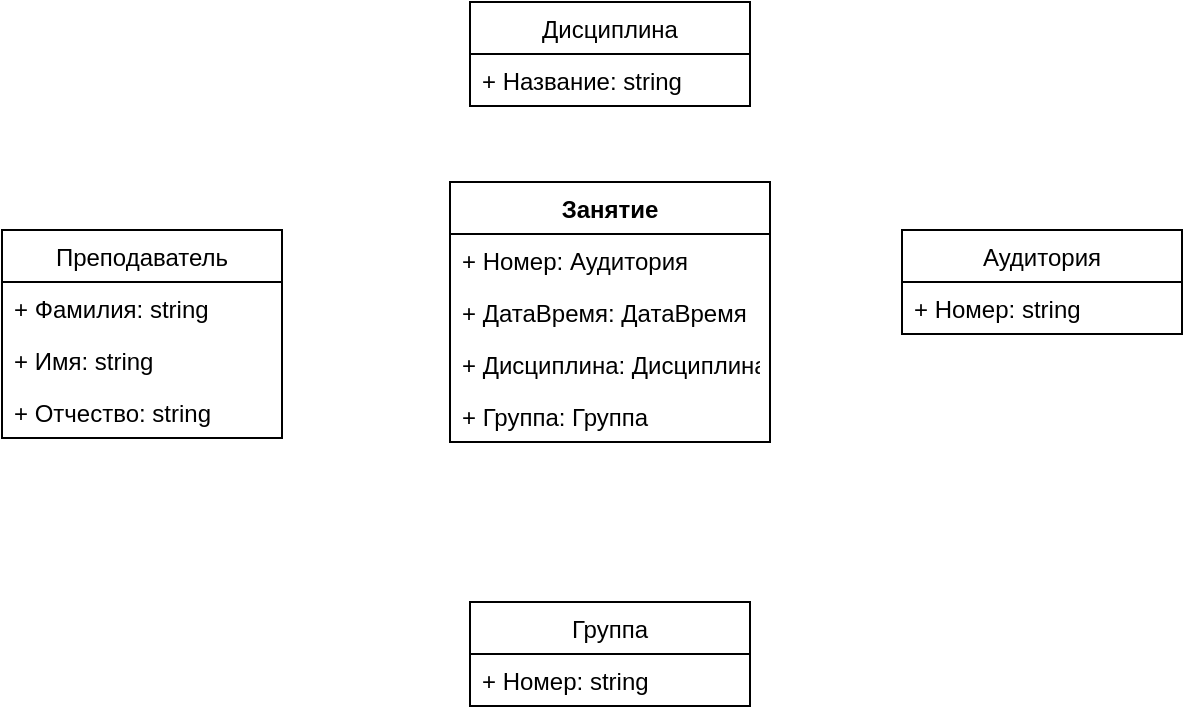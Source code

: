 <mxfile version="20.3.0" type="device"><diagram id="C5RBs43oDa-KdzZeNtuy" name="Page-1"><mxGraphModel dx="1422" dy="794" grid="1" gridSize="10" guides="1" tooltips="1" connect="1" arrows="1" fold="1" page="1" pageScale="1" pageWidth="827" pageHeight="1169" math="0" shadow="0"><root><mxCell id="WIyWlLk6GJQsqaUBKTNV-0"/><mxCell id="WIyWlLk6GJQsqaUBKTNV-1" parent="WIyWlLk6GJQsqaUBKTNV-0"/><mxCell id="K-hV0amV5YvSQVJW_2Nt-0" value="Преподаватель" style="swimlane;fontStyle=0;childLayout=stackLayout;horizontal=1;startSize=26;fillColor=none;horizontalStack=0;resizeParent=1;resizeParentMax=0;resizeLast=0;collapsible=1;marginBottom=0;" parent="WIyWlLk6GJQsqaUBKTNV-1" vertex="1"><mxGeometry x="110" y="224" width="140" height="104" as="geometry"/></mxCell><mxCell id="K-hV0amV5YvSQVJW_2Nt-1" value="+ Фамилия: string" style="text;strokeColor=none;fillColor=none;align=left;verticalAlign=top;spacingLeft=4;spacingRight=4;overflow=hidden;rotatable=0;points=[[0,0.5],[1,0.5]];portConstraint=eastwest;" parent="K-hV0amV5YvSQVJW_2Nt-0" vertex="1"><mxGeometry y="26" width="140" height="26" as="geometry"/></mxCell><mxCell id="K-hV0amV5YvSQVJW_2Nt-2" value="+ Имя: string" style="text;strokeColor=none;fillColor=none;align=left;verticalAlign=top;spacingLeft=4;spacingRight=4;overflow=hidden;rotatable=0;points=[[0,0.5],[1,0.5]];portConstraint=eastwest;" parent="K-hV0amV5YvSQVJW_2Nt-0" vertex="1"><mxGeometry y="52" width="140" height="26" as="geometry"/></mxCell><mxCell id="K-hV0amV5YvSQVJW_2Nt-3" value="+ Отчество: string" style="text;strokeColor=none;fillColor=none;align=left;verticalAlign=top;spacingLeft=4;spacingRight=4;overflow=hidden;rotatable=0;points=[[0,0.5],[1,0.5]];portConstraint=eastwest;" parent="K-hV0amV5YvSQVJW_2Nt-0" vertex="1"><mxGeometry y="78" width="140" height="26" as="geometry"/></mxCell><mxCell id="K-hV0amV5YvSQVJW_2Nt-4" value="Группа" style="swimlane;fontStyle=0;childLayout=stackLayout;horizontal=1;startSize=26;fillColor=none;horizontalStack=0;resizeParent=1;resizeParentMax=0;resizeLast=0;collapsible=1;marginBottom=0;" parent="WIyWlLk6GJQsqaUBKTNV-1" vertex="1"><mxGeometry x="344" y="410" width="140" height="52" as="geometry"/></mxCell><mxCell id="K-hV0amV5YvSQVJW_2Nt-5" value="+ Номер: string" style="text;strokeColor=none;fillColor=none;align=left;verticalAlign=top;spacingLeft=4;spacingRight=4;overflow=hidden;rotatable=0;points=[[0,0.5],[1,0.5]];portConstraint=eastwest;" parent="K-hV0amV5YvSQVJW_2Nt-4" vertex="1"><mxGeometry y="26" width="140" height="26" as="geometry"/></mxCell><mxCell id="K-hV0amV5YvSQVJW_2Nt-8" value="Дисциплина" style="swimlane;fontStyle=0;childLayout=stackLayout;horizontal=1;startSize=26;fillColor=none;horizontalStack=0;resizeParent=1;resizeParentMax=0;resizeLast=0;collapsible=1;marginBottom=0;" parent="WIyWlLk6GJQsqaUBKTNV-1" vertex="1"><mxGeometry x="344" y="110" width="140" height="52" as="geometry"/></mxCell><mxCell id="K-hV0amV5YvSQVJW_2Nt-9" value="+ Название: string" style="text;strokeColor=none;fillColor=none;align=left;verticalAlign=top;spacingLeft=4;spacingRight=4;overflow=hidden;rotatable=0;points=[[0,0.5],[1,0.5]];portConstraint=eastwest;" parent="K-hV0amV5YvSQVJW_2Nt-8" vertex="1"><mxGeometry y="26" width="140" height="26" as="geometry"/></mxCell><mxCell id="K-hV0amV5YvSQVJW_2Nt-12" value="Аудитория" style="swimlane;fontStyle=0;childLayout=stackLayout;horizontal=1;startSize=26;fillColor=none;horizontalStack=0;resizeParent=1;resizeParentMax=0;resizeLast=0;collapsible=1;marginBottom=0;" parent="WIyWlLk6GJQsqaUBKTNV-1" vertex="1"><mxGeometry x="560" y="224" width="140" height="52" as="geometry"/></mxCell><mxCell id="K-hV0amV5YvSQVJW_2Nt-13" value="+ Номер: string" style="text;strokeColor=none;fillColor=none;align=left;verticalAlign=top;spacingLeft=4;spacingRight=4;overflow=hidden;rotatable=0;points=[[0,0.5],[1,0.5]];portConstraint=eastwest;" parent="K-hV0amV5YvSQVJW_2Nt-12" vertex="1"><mxGeometry y="26" width="140" height="26" as="geometry"/></mxCell><mxCell id="K-hV0amV5YvSQVJW_2Nt-21" value="Занятие" style="swimlane;fontStyle=1;align=center;verticalAlign=top;childLayout=stackLayout;horizontal=1;startSize=26;horizontalStack=0;resizeParent=1;resizeParentMax=0;resizeLast=0;collapsible=1;marginBottom=0;" parent="WIyWlLk6GJQsqaUBKTNV-1" vertex="1"><mxGeometry x="334" y="200" width="160" height="130" as="geometry"/></mxCell><mxCell id="K-hV0amV5YvSQVJW_2Nt-29" value="+ Номер: Аудитория" style="text;strokeColor=none;fillColor=none;align=left;verticalAlign=top;spacingLeft=4;spacingRight=4;overflow=hidden;rotatable=0;points=[[0,0.5],[1,0.5]];portConstraint=eastwest;" parent="K-hV0amV5YvSQVJW_2Nt-21" vertex="1"><mxGeometry y="26" width="160" height="26" as="geometry"/></mxCell><mxCell id="K-hV0amV5YvSQVJW_2Nt-32" value="+ ДатаВремя: ДатаВремя" style="text;strokeColor=none;fillColor=none;align=left;verticalAlign=top;spacingLeft=4;spacingRight=4;overflow=hidden;rotatable=0;points=[[0,0.5],[1,0.5]];portConstraint=eastwest;" parent="K-hV0amV5YvSQVJW_2Nt-21" vertex="1"><mxGeometry y="52" width="160" height="26" as="geometry"/></mxCell><mxCell id="K-hV0amV5YvSQVJW_2Nt-31" value="+ Дисциплина: Дисциплина" style="text;strokeColor=none;fillColor=none;align=left;verticalAlign=top;spacingLeft=4;spacingRight=4;overflow=hidden;rotatable=0;points=[[0,0.5],[1,0.5]];portConstraint=eastwest;" parent="K-hV0amV5YvSQVJW_2Nt-21" vertex="1"><mxGeometry y="78" width="160" height="26" as="geometry"/></mxCell><mxCell id="K-hV0amV5YvSQVJW_2Nt-30" value="+ Группа: Группа" style="text;strokeColor=none;fillColor=none;align=left;verticalAlign=top;spacingLeft=4;spacingRight=4;overflow=hidden;rotatable=0;points=[[0,0.5],[1,0.5]];portConstraint=eastwest;" parent="K-hV0amV5YvSQVJW_2Nt-21" vertex="1"><mxGeometry y="104" width="160" height="26" as="geometry"/></mxCell></root></mxGraphModel></diagram></mxfile>